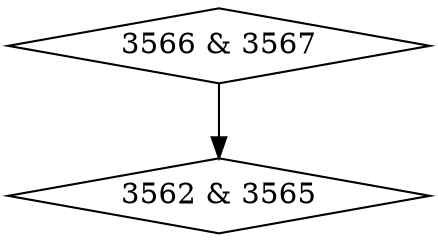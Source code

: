 digraph {
0 [label = "3562 & 3565", shape = diamond];
1 [label = "3566 & 3567", shape = diamond];
1->0;
}
